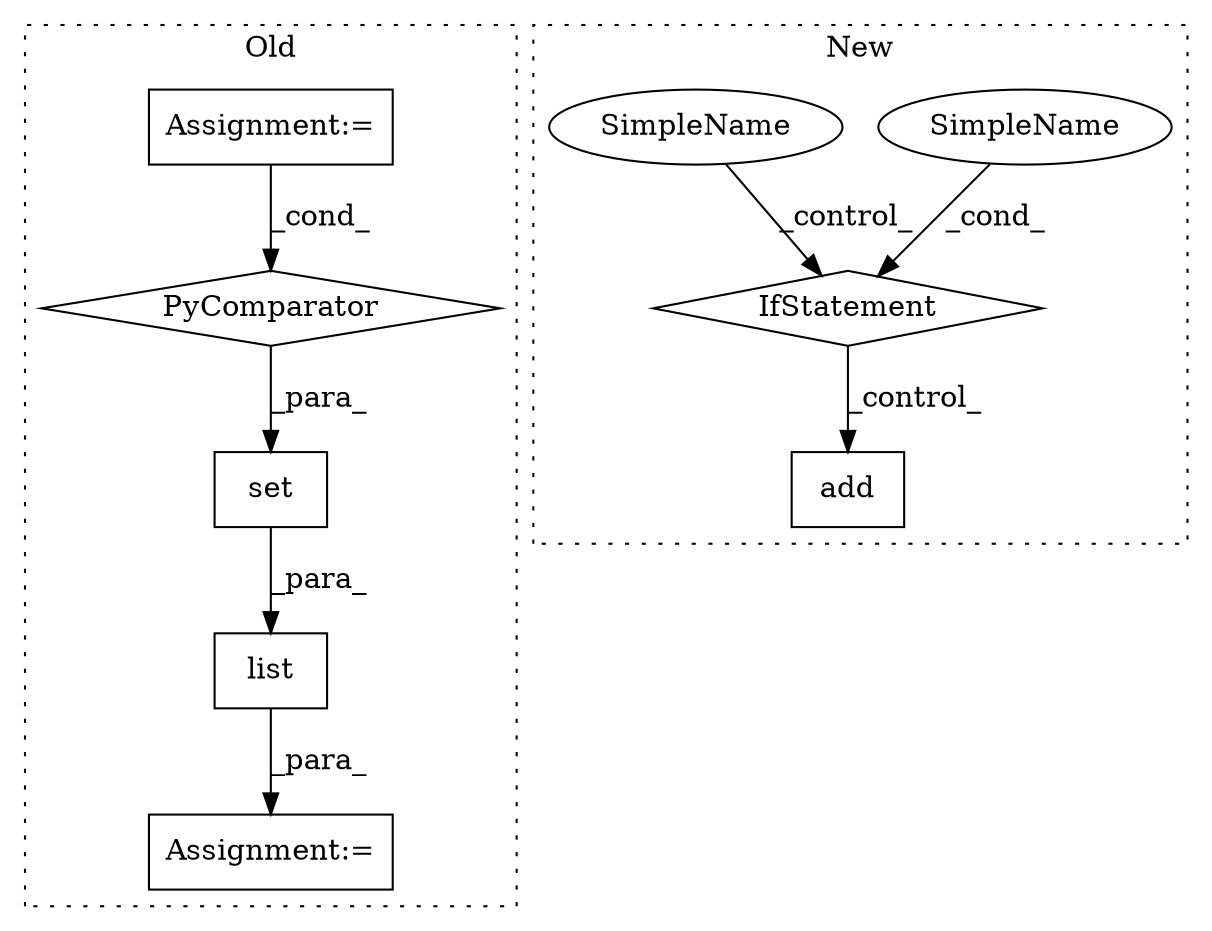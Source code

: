 digraph G {
subgraph cluster0 {
1 [label="list" a="32" s="1380,1517" l="5,1" shape="box"];
3 [label="Assignment:=" a="7" s="1563" l="1" shape="box"];
7 [label="set" a="32" s="1385,1522" l="15,-5" shape="box"];
8 [label="PyComparator" a="113" s="1493" l="21" shape="diamond"];
9 [label="Assignment:=" a="7" s="1493" l="21" shape="box"];
label = "Old";
style="dotted";
}
subgraph cluster1 {
2 [label="add" a="32" s="1187,1192" l="4,1" shape="box"];
4 [label="IfStatement" a="25" s="1145,1160" l="4,2" shape="diamond"];
5 [label="SimpleName" a="42" s="" l="" shape="ellipse"];
6 [label="SimpleName" a="42" s="" l="" shape="ellipse"];
label = "New";
style="dotted";
}
1 -> 3 [label="_para_"];
4 -> 2 [label="_control_"];
5 -> 4 [label="_cond_"];
6 -> 4 [label="_control_"];
7 -> 1 [label="_para_"];
8 -> 7 [label="_para_"];
9 -> 8 [label="_cond_"];
}